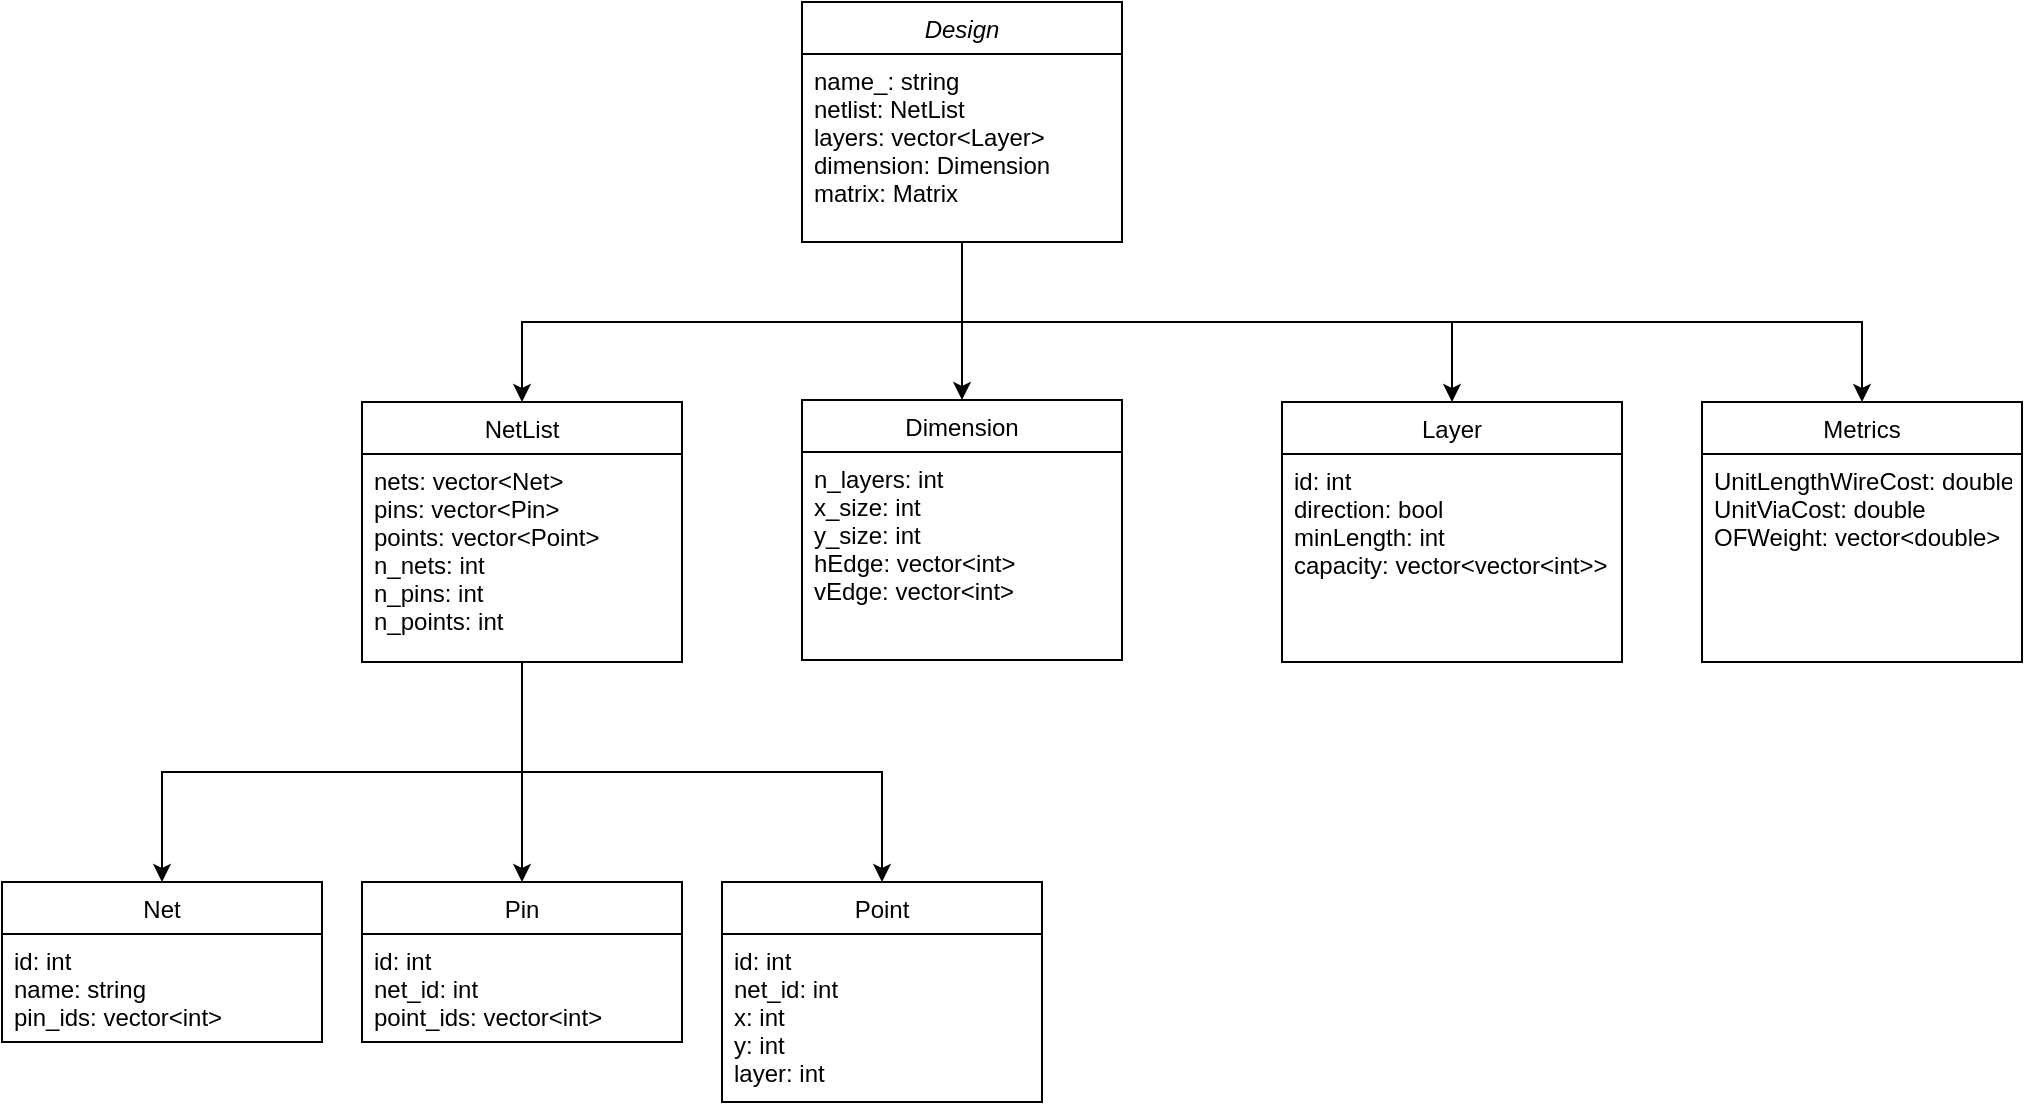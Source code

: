 <mxfile>
    <diagram id="C5RBs43oDa-KdzZeNtuy" name="Loader">
        <mxGraphModel dx="738" dy="569" grid="0" gridSize="10" guides="0" tooltips="0" connect="0" arrows="0" fold="1" page="0" pageScale="1" pageWidth="1169" pageHeight="827" math="0" shadow="0">
            <root>
                <mxCell id="WIyWlLk6GJQsqaUBKTNV-0"/>
                <mxCell id="WIyWlLk6GJQsqaUBKTNV-1" parent="WIyWlLk6GJQsqaUBKTNV-0"/>
                <mxCell id="7_gSfKA-eOeRBkoOO_Rj-0" style="edgeStyle=orthogonalEdgeStyle;rounded=0;orthogonalLoop=1;jettySize=auto;html=1;exitX=0.5;exitY=1;exitDx=0;exitDy=0;entryX=0.5;entryY=0;entryDx=0;entryDy=0;" parent="WIyWlLk6GJQsqaUBKTNV-1" source="zkfFHV4jXpPFQw0GAbJ--0" target="zkfFHV4jXpPFQw0GAbJ--13" edge="1">
                    <mxGeometry relative="1" as="geometry"/>
                </mxCell>
                <mxCell id="7_gSfKA-eOeRBkoOO_Rj-1" style="edgeStyle=orthogonalEdgeStyle;rounded=0;orthogonalLoop=1;jettySize=auto;html=1;exitX=0.5;exitY=1;exitDx=0;exitDy=0;entryX=0.5;entryY=0;entryDx=0;entryDy=0;" parent="WIyWlLk6GJQsqaUBKTNV-1" source="zkfFHV4jXpPFQw0GAbJ--0" target="zkfFHV4jXpPFQw0GAbJ--6" edge="1">
                    <mxGeometry relative="1" as="geometry"/>
                </mxCell>
                <mxCell id="7_gSfKA-eOeRBkoOO_Rj-8" style="edgeStyle=orthogonalEdgeStyle;rounded=0;orthogonalLoop=1;jettySize=auto;html=1;exitX=0.5;exitY=1;exitDx=0;exitDy=0;entryX=0.5;entryY=0;entryDx=0;entryDy=0;" parent="WIyWlLk6GJQsqaUBKTNV-1" source="zkfFHV4jXpPFQw0GAbJ--0" target="7_gSfKA-eOeRBkoOO_Rj-6" edge="1">
                    <mxGeometry relative="1" as="geometry"/>
                </mxCell>
                <mxCell id="zkfFHV4jXpPFQw0GAbJ--0" value="NetList" style="swimlane;fontStyle=0;align=center;verticalAlign=top;childLayout=stackLayout;horizontal=1;startSize=26;horizontalStack=0;resizeParent=1;resizeLast=0;collapsible=1;marginBottom=0;rounded=0;shadow=0;strokeWidth=1;" parent="WIyWlLk6GJQsqaUBKTNV-1" vertex="1">
                    <mxGeometry x="210" y="350" width="160" height="130" as="geometry">
                        <mxRectangle x="230" y="140" width="160" height="26" as="alternateBounds"/>
                    </mxGeometry>
                </mxCell>
                <mxCell id="zkfFHV4jXpPFQw0GAbJ--1" value="nets: vector&lt;Net&gt;&#10;pins: vector&lt;Pin&gt;&#10;points: vector&lt;Point&gt;&#10;n_nets: int&#10;n_pins: int&#10;n_points: int" style="text;align=left;verticalAlign=top;spacingLeft=4;spacingRight=4;overflow=hidden;rotatable=0;points=[[0,0.5],[1,0.5]];portConstraint=eastwest;" parent="zkfFHV4jXpPFQw0GAbJ--0" vertex="1">
                    <mxGeometry y="26" width="160" height="104" as="geometry"/>
                </mxCell>
                <mxCell id="zkfFHV4jXpPFQw0GAbJ--6" value="Net" style="swimlane;fontStyle=0;align=center;verticalAlign=top;childLayout=stackLayout;horizontal=1;startSize=26;horizontalStack=0;resizeParent=1;resizeLast=0;collapsible=1;marginBottom=0;rounded=0;shadow=0;strokeWidth=1;" parent="WIyWlLk6GJQsqaUBKTNV-1" vertex="1">
                    <mxGeometry x="30" y="590" width="160" height="80" as="geometry">
                        <mxRectangle x="130" y="380" width="160" height="26" as="alternateBounds"/>
                    </mxGeometry>
                </mxCell>
                <mxCell id="zkfFHV4jXpPFQw0GAbJ--8" value="id: int&#10;name: string&#10;pin_ids: vector&lt;int&gt;" style="text;align=left;verticalAlign=top;spacingLeft=4;spacingRight=4;overflow=hidden;rotatable=0;points=[[0,0.5],[1,0.5]];portConstraint=eastwest;rounded=0;shadow=0;html=0;" parent="zkfFHV4jXpPFQw0GAbJ--6" vertex="1">
                    <mxGeometry y="26" width="160" height="54" as="geometry"/>
                </mxCell>
                <mxCell id="zkfFHV4jXpPFQw0GAbJ--13" value="Pin" style="swimlane;fontStyle=0;align=center;verticalAlign=top;childLayout=stackLayout;horizontal=1;startSize=26;horizontalStack=0;resizeParent=1;resizeLast=0;collapsible=1;marginBottom=0;rounded=0;shadow=0;strokeWidth=1;" parent="WIyWlLk6GJQsqaUBKTNV-1" vertex="1">
                    <mxGeometry x="210" y="590" width="160" height="80" as="geometry">
                        <mxRectangle x="340" y="380" width="170" height="26" as="alternateBounds"/>
                    </mxGeometry>
                </mxCell>
                <mxCell id="zkfFHV4jXpPFQw0GAbJ--14" value="id: int&#10;net_id: int&#10;point_ids: vector&lt;int&gt;" style="text;align=left;verticalAlign=top;spacingLeft=4;spacingRight=4;overflow=hidden;rotatable=0;points=[[0,0.5],[1,0.5]];portConstraint=eastwest;" parent="zkfFHV4jXpPFQw0GAbJ--13" vertex="1">
                    <mxGeometry y="26" width="160" height="54" as="geometry"/>
                </mxCell>
                <mxCell id="zkfFHV4jXpPFQw0GAbJ--17" value="Metrics" style="swimlane;fontStyle=0;align=center;verticalAlign=top;childLayout=stackLayout;horizontal=1;startSize=26;horizontalStack=0;resizeParent=1;resizeLast=0;collapsible=1;marginBottom=0;rounded=0;shadow=0;strokeWidth=1;" parent="WIyWlLk6GJQsqaUBKTNV-1" vertex="1">
                    <mxGeometry x="880" y="350" width="160" height="130" as="geometry">
                        <mxRectangle x="550" y="140" width="160" height="26" as="alternateBounds"/>
                    </mxGeometry>
                </mxCell>
                <mxCell id="7_gSfKA-eOeRBkoOO_Rj-22" value="UnitLengthWireCost: double&#10;UnitViaCost: double&#10;OFWeight: vector&lt;double&gt;         " style="text;align=left;verticalAlign=top;spacingLeft=4;spacingRight=4;overflow=hidden;rotatable=0;points=[[0,0.5],[1,0.5]];portConstraint=eastwest;" parent="zkfFHV4jXpPFQw0GAbJ--17" vertex="1">
                    <mxGeometry y="26" width="160" height="104" as="geometry"/>
                </mxCell>
                <mxCell id="7_gSfKA-eOeRBkoOO_Rj-6" value="Point" style="swimlane;fontStyle=0;align=center;verticalAlign=top;childLayout=stackLayout;horizontal=1;startSize=26;horizontalStack=0;resizeParent=1;resizeLast=0;collapsible=1;marginBottom=0;rounded=0;shadow=0;strokeWidth=1;" parent="WIyWlLk6GJQsqaUBKTNV-1" vertex="1">
                    <mxGeometry x="390" y="590" width="160" height="110" as="geometry">
                        <mxRectangle x="340" y="380" width="170" height="26" as="alternateBounds"/>
                    </mxGeometry>
                </mxCell>
                <mxCell id="7_gSfKA-eOeRBkoOO_Rj-7" value="id: int&#10;net_id: int&#10;x: int&#10;y: int&#10;layer: int" style="text;align=left;verticalAlign=top;spacingLeft=4;spacingRight=4;overflow=hidden;rotatable=0;points=[[0,0.5],[1,0.5]];portConstraint=eastwest;" parent="7_gSfKA-eOeRBkoOO_Rj-6" vertex="1">
                    <mxGeometry y="26" width="160" height="84" as="geometry"/>
                </mxCell>
                <mxCell id="7_gSfKA-eOeRBkoOO_Rj-19" style="edgeStyle=orthogonalEdgeStyle;rounded=0;orthogonalLoop=1;jettySize=auto;html=1;exitX=0.5;exitY=1;exitDx=0;exitDy=0;entryX=0.5;entryY=0;entryDx=0;entryDy=0;" parent="WIyWlLk6GJQsqaUBKTNV-1" source="7_gSfKA-eOeRBkoOO_Rj-9" target="zkfFHV4jXpPFQw0GAbJ--17" edge="1">
                    <mxGeometry relative="1" as="geometry"/>
                </mxCell>
                <mxCell id="7_gSfKA-eOeRBkoOO_Rj-20" style="edgeStyle=orthogonalEdgeStyle;rounded=0;orthogonalLoop=1;jettySize=auto;html=1;exitX=0.5;exitY=1;exitDx=0;exitDy=0;entryX=0.5;entryY=0;entryDx=0;entryDy=0;" parent="WIyWlLk6GJQsqaUBKTNV-1" source="7_gSfKA-eOeRBkoOO_Rj-9" target="zkfFHV4jXpPFQw0GAbJ--0" edge="1">
                    <mxGeometry relative="1" as="geometry"/>
                </mxCell>
                <mxCell id="7_gSfKA-eOeRBkoOO_Rj-21" style="edgeStyle=orthogonalEdgeStyle;rounded=0;orthogonalLoop=1;jettySize=auto;html=1;exitX=0.5;exitY=1;exitDx=0;exitDy=0;entryX=0.5;entryY=0;entryDx=0;entryDy=0;" parent="WIyWlLk6GJQsqaUBKTNV-1" source="7_gSfKA-eOeRBkoOO_Rj-9" target="7_gSfKA-eOeRBkoOO_Rj-13" edge="1">
                    <mxGeometry relative="1" as="geometry"/>
                </mxCell>
                <mxCell id="7_gSfKA-eOeRBkoOO_Rj-25" style="edgeStyle=orthogonalEdgeStyle;rounded=0;orthogonalLoop=1;jettySize=auto;html=1;entryX=0.5;entryY=0;entryDx=0;entryDy=0;" parent="WIyWlLk6GJQsqaUBKTNV-1" source="7_gSfKA-eOeRBkoOO_Rj-9" target="7_gSfKA-eOeRBkoOO_Rj-23" edge="1">
                    <mxGeometry relative="1" as="geometry">
                        <Array as="points">
                            <mxPoint x="510" y="310"/>
                            <mxPoint x="755" y="310"/>
                        </Array>
                    </mxGeometry>
                </mxCell>
                <mxCell id="7_gSfKA-eOeRBkoOO_Rj-9" value="Design" style="swimlane;fontStyle=2;align=center;verticalAlign=top;childLayout=stackLayout;horizontal=1;startSize=26;horizontalStack=0;resizeParent=1;resizeLast=0;collapsible=1;marginBottom=0;rounded=0;shadow=0;strokeWidth=1;" parent="WIyWlLk6GJQsqaUBKTNV-1" vertex="1">
                    <mxGeometry x="430" y="150" width="160" height="120" as="geometry">
                        <mxRectangle x="430" y="150" width="160" height="26" as="alternateBounds"/>
                    </mxGeometry>
                </mxCell>
                <mxCell id="7_gSfKA-eOeRBkoOO_Rj-10" value="name_: string&#10;netlist: NetList&#10;layers: vector&lt;Layer&gt;&#10;dimension: Dimension&#10;matrix: Matrix&#10;&#10;&#10;" style="text;align=left;verticalAlign=top;spacingLeft=4;spacingRight=4;overflow=hidden;rotatable=0;points=[[0,0.5],[1,0.5]];portConstraint=eastwest;" parent="7_gSfKA-eOeRBkoOO_Rj-9" vertex="1">
                    <mxGeometry y="26" width="160" height="94" as="geometry"/>
                </mxCell>
                <mxCell id="7_gSfKA-eOeRBkoOO_Rj-13" value="Dimension" style="swimlane;fontStyle=0;align=center;verticalAlign=top;childLayout=stackLayout;horizontal=1;startSize=26;horizontalStack=0;resizeParent=1;resizeLast=0;collapsible=1;marginBottom=0;rounded=0;shadow=0;strokeWidth=1;" parent="WIyWlLk6GJQsqaUBKTNV-1" vertex="1">
                    <mxGeometry x="430" y="349" width="160" height="130" as="geometry">
                        <mxRectangle x="550" y="140" width="160" height="26" as="alternateBounds"/>
                    </mxGeometry>
                </mxCell>
                <mxCell id="7_gSfKA-eOeRBkoOO_Rj-14" value="n_layers: int&#10;x_size: int&#10;y_size: int&#10;hEdge: vector&lt;int&gt;&#10;vEdge: vector&lt;int&gt;&#10;" style="text;align=left;verticalAlign=top;spacingLeft=4;spacingRight=4;overflow=hidden;rotatable=0;points=[[0,0.5],[1,0.5]];portConstraint=eastwest;" parent="7_gSfKA-eOeRBkoOO_Rj-13" vertex="1">
                    <mxGeometry y="26" width="160" height="104" as="geometry"/>
                </mxCell>
                <mxCell id="7_gSfKA-eOeRBkoOO_Rj-23" value="Layer" style="swimlane;fontStyle=0;align=center;verticalAlign=top;childLayout=stackLayout;horizontal=1;startSize=26;horizontalStack=0;resizeParent=1;resizeLast=0;collapsible=1;marginBottom=0;rounded=0;shadow=0;strokeWidth=1;" parent="WIyWlLk6GJQsqaUBKTNV-1" vertex="1">
                    <mxGeometry x="670" y="350" width="170" height="130" as="geometry">
                        <mxRectangle x="550" y="140" width="160" height="26" as="alternateBounds"/>
                    </mxGeometry>
                </mxCell>
                <mxCell id="7_gSfKA-eOeRBkoOO_Rj-29" value="id: int&#10;direction: bool&#10;minLength: int&#10;capacity: vector&lt;vector&lt;int&gt;&gt;" style="text;align=left;verticalAlign=top;spacingLeft=4;spacingRight=4;overflow=hidden;rotatable=0;points=[[0,0.5],[1,0.5]];portConstraint=eastwest;" parent="7_gSfKA-eOeRBkoOO_Rj-23" vertex="1">
                    <mxGeometry y="26" width="170" height="104" as="geometry"/>
                </mxCell>
            </root>
        </mxGraphModel>
    </diagram>
    <diagram id="_CBr8Cn0QdF42obfqb1F" name="GlobalRouter">
        <mxGraphModel dx="1138" dy="969" grid="0" gridSize="10" guides="1" tooltips="1" connect="1" arrows="1" fold="1" page="0" pageScale="1" pageWidth="850" pageHeight="1100" math="0" shadow="0">
            <root>
                <mxCell id="0"/>
                <mxCell id="1" parent="0"/>
                <mxCell id="HevTYBSNyxqqAhqlRN5_-1" style="edgeStyle=orthogonalEdgeStyle;rounded=0;orthogonalLoop=1;jettySize=auto;html=1;exitX=0.5;exitY=1;exitDx=0;exitDy=0;entryX=0.5;entryY=0;entryDx=0;entryDy=0;" parent="1" source="HevTYBSNyxqqAhqlRN5_-2" target="n66TMRuZkN7RQtcoLKmF-4" edge="1">
                    <mxGeometry relative="1" as="geometry">
                        <mxPoint x="498" y="63" as="targetPoint"/>
                    </mxGeometry>
                </mxCell>
                <mxCell id="WWrXClFBC-nAK5Uc78w--12" style="edgeStyle=none;html=1;entryX=0.5;entryY=0;entryDx=0;entryDy=0;" parent="1" source="HevTYBSNyxqqAhqlRN5_-2" target="WWrXClFBC-nAK5Uc78w--1" edge="1">
                    <mxGeometry relative="1" as="geometry"/>
                </mxCell>
                <mxCell id="WWrXClFBC-nAK5Uc78w--16" style="edgeStyle=orthogonalEdgeStyle;html=1;entryX=0.5;entryY=0;entryDx=0;entryDy=0;exitX=0.5;exitY=1;exitDx=0;exitDy=0;" parent="1" source="HevTYBSNyxqqAhqlRN5_-2" target="WWrXClFBC-nAK5Uc78w--4" edge="1">
                    <mxGeometry relative="1" as="geometry"/>
                </mxCell>
                <mxCell id="HevTYBSNyxqqAhqlRN5_-2" value="GlobalRouter" style="swimlane;fontStyle=2;align=center;verticalAlign=top;childLayout=stackLayout;horizontal=1;startSize=26;horizontalStack=0;resizeParent=1;resizeLast=0;collapsible=1;marginBottom=0;rounded=0;shadow=0;strokeWidth=1;" parent="1" vertex="1">
                    <mxGeometry x="418" y="-136" width="184" height="107" as="geometry">
                        <mxRectangle x="430" y="150" width="160" height="26" as="alternateBounds"/>
                    </mxGeometry>
                </mxCell>
                <mxCell id="HevTYBSNyxqqAhqlRN5_-3" value="parameters: const Parameters&#10;gridGraph: GridGraph&#10;nets: vector&lt;GRNet&gt; nets&#10;" style="text;align=left;verticalAlign=top;spacingLeft=4;spacingRight=4;overflow=hidden;rotatable=0;points=[[0,0.5],[1,0.5]];portConstraint=eastwest;" parent="HevTYBSNyxqqAhqlRN5_-2" vertex="1">
                    <mxGeometry y="26" width="184" height="80" as="geometry"/>
                </mxCell>
                <mxCell id="n66TMRuZkN7RQtcoLKmF-1" value="GraphEdge" style="swimlane;fontStyle=0;align=center;verticalAlign=top;childLayout=stackLayout;horizontal=1;startSize=26;horizontalStack=0;resizeParent=1;resizeLast=0;collapsible=1;marginBottom=0;rounded=0;shadow=0;strokeWidth=1;" parent="1" vertex="1">
                    <mxGeometry x="-37" y="388" width="160" height="130" as="geometry">
                        <mxRectangle x="550" y="140" width="160" height="26" as="alternateBounds"/>
                    </mxGeometry>
                </mxCell>
                <mxCell id="n66TMRuZkN7RQtcoLKmF-2" value="capacity: double&#10;demand: double&#10;getResource(): double" style="text;align=left;verticalAlign=top;spacingLeft=4;spacingRight=4;overflow=hidden;rotatable=0;points=[[0,0.5],[1,0.5]];portConstraint=eastwest;" parent="n66TMRuZkN7RQtcoLKmF-1" vertex="1">
                    <mxGeometry y="26" width="160" height="104" as="geometry"/>
                </mxCell>
                <mxCell id="n66TMRuZkN7RQtcoLKmF-3" style="edgeStyle=orthogonalEdgeStyle;rounded=0;orthogonalLoop=1;jettySize=auto;html=1;exitX=0.5;exitY=1;exitDx=0;exitDy=0;entryX=0.5;entryY=0;entryDx=0;entryDy=0;" parent="1" source="n66TMRuZkN7RQtcoLKmF-4" target="n66TMRuZkN7RQtcoLKmF-1" edge="1">
                    <mxGeometry relative="1" as="geometry"/>
                </mxCell>
                <mxCell id="n66TMRuZkN7RQtcoLKmF-4" value="GridGraph" style="swimlane;fontStyle=2;align=center;verticalAlign=top;childLayout=stackLayout;horizontal=1;startSize=26;horizontalStack=0;resizeParent=1;resizeLast=0;collapsible=1;marginBottom=0;rounded=0;shadow=0;strokeWidth=1;" parent="1" vertex="1">
                    <mxGeometry x="-150" y="67" width="386" height="239" as="geometry">
                        <mxRectangle x="430" y="150" width="160" height="26" as="alternateBounds"/>
                    </mxGeometry>
                </mxCell>
                <mxCell id="n66TMRuZkN7RQtcoLKmF-5" value="nLayers: unsigned&#10;xSize: unsigned&#10;ySize: unsigned&#10;gridlines: vector&lt;vector&lt;DBU&gt;&gt;&#10;gridCenters: vector&lt;vector&lt;DBU&gt;&gt;&#10;layerDirections: vector&lt;unsigned&gt;&#10;layerMinLengths: vector&lt;DBU&gt;&#10;UnitLengthWireCost: double&#10;UnitViaCost: double&#10;OFWeight: vector&lt;double&gt;&#10;totalLength: DBU&#10;totalNumVias: int&#10;graphEdges: vector&lt;vector&lt;vector&lt;GraphEdge&gt;&gt;&gt;" style="text;align=left;verticalAlign=top;spacingLeft=4;spacingRight=4;overflow=hidden;rotatable=0;points=[[0,0.5],[1,0.5]];portConstraint=eastwest;" parent="n66TMRuZkN7RQtcoLKmF-4" vertex="1">
                    <mxGeometry y="26" width="386" height="211" as="geometry"/>
                </mxCell>
                <mxCell id="dM2PfXPzma0FVHQA6ENl-5" style="edgeStyle=none;html=1;entryX=0.5;entryY=0;entryDx=0;entryDy=0;" parent="1" source="WWrXClFBC-nAK5Uc78w--1" target="dM2PfXPzma0FVHQA6ENl-1" edge="1">
                    <mxGeometry relative="1" as="geometry"/>
                </mxCell>
                <mxCell id="dM2PfXPzma0FVHQA6ENl-6" style="edgeStyle=none;html=1;entryX=0.5;entryY=0;entryDx=0;entryDy=0;" parent="1" source="WWrXClFBC-nAK5Uc78w--1" target="dM2PfXPzma0FVHQA6ENl-3" edge="1">
                    <mxGeometry relative="1" as="geometry"/>
                </mxCell>
                <mxCell id="WWrXClFBC-nAK5Uc78w--1" value="GRNet" style="swimlane;fontStyle=0;align=center;verticalAlign=top;childLayout=stackLayout;horizontal=1;startSize=26;horizontalStack=0;resizeParent=1;resizeLast=0;collapsible=1;marginBottom=0;rounded=0;shadow=0;strokeWidth=1;" parent="1" vertex="1">
                    <mxGeometry x="368" y="67" width="284" height="130" as="geometry">
                        <mxRectangle x="550" y="140" width="160" height="26" as="alternateBounds"/>
                    </mxGeometry>
                </mxCell>
                <mxCell id="WWrXClFBC-nAK5Uc78w--2" value="index: int &#10;name: string&#10;pinAccessPoints: vector&lt;vector&lt;GRPoint&gt;&gt;&#10;boundingBox: utils::BoxT&lt;int&gt;&#10;routingTree: std::shared_ptr&lt;GRTreeNode&gt;" style="text;align=left;verticalAlign=top;spacingLeft=4;spacingRight=4;overflow=hidden;rotatable=0;points=[[0,0.5],[1,0.5]];portConstraint=eastwest;" parent="WWrXClFBC-nAK5Uc78w--1" vertex="1">
                    <mxGeometry y="26" width="284" height="104" as="geometry"/>
                </mxCell>
                <mxCell id="WWrXClFBC-nAK5Uc78w--4" value="Parameters" style="swimlane;fontStyle=0;align=center;verticalAlign=top;childLayout=stackLayout;horizontal=1;startSize=26;horizontalStack=0;resizeParent=1;resizeLast=0;collapsible=1;marginBottom=0;rounded=0;shadow=0;strokeWidth=1;" parent="1" vertex="1">
                    <mxGeometry x="726" y="67" width="284" height="130" as="geometry">
                        <mxRectangle x="550" y="140" width="160" height="26" as="alternateBounds"/>
                    </mxGeometry>
                </mxCell>
                <mxCell id="WWrXClFBC-nAK5Uc78w--5" value="index: int &#10;name: string&#10;pinAccessPoints: vector&lt;vector&lt;GRPoint&gt;&gt;&#10;boundingBox: utils::BoxT&lt;int&gt;&#10;routingTree: std::shared_ptr&lt;GRTreeNode&gt;" style="text;align=left;verticalAlign=top;spacingLeft=4;spacingRight=4;overflow=hidden;rotatable=0;points=[[0,0.5],[1,0.5]];portConstraint=eastwest;" parent="WWrXClFBC-nAK5Uc78w--4" vertex="1">
                    <mxGeometry y="26" width="284" height="104" as="geometry"/>
                </mxCell>
                <mxCell id="dM2PfXPzma0FVHQA6ENl-1" value="GRPoint" style="swimlane;fontStyle=0;align=center;verticalAlign=top;childLayout=stackLayout;horizontal=1;startSize=26;horizontalStack=0;resizeParent=1;resizeLast=0;collapsible=1;marginBottom=0;rounded=0;shadow=0;strokeWidth=1;" parent="1" vertex="1">
                    <mxGeometry x="270" y="284" width="211" height="130" as="geometry">
                        <mxRectangle x="550" y="140" width="160" height="26" as="alternateBounds"/>
                    </mxGeometry>
                </mxCell>
                <mxCell id="dM2PfXPzma0FVHQA6ENl-2" value="utils::PointT&lt;int&gt;(base)  x: int, y: int&#10;layerIdx: int" style="text;align=left;verticalAlign=top;spacingLeft=4;spacingRight=4;overflow=hidden;rotatable=0;points=[[0,0.5],[1,0.5]];portConstraint=eastwest;" parent="dM2PfXPzma0FVHQA6ENl-1" vertex="1">
                    <mxGeometry y="26" width="211" height="104" as="geometry"/>
                </mxCell>
                <mxCell id="dM2PfXPzma0FVHQA6ENl-3" value="GRTreeNode" style="swimlane;fontStyle=0;align=center;verticalAlign=top;childLayout=stackLayout;horizontal=1;startSize=26;horizontalStack=0;resizeParent=1;resizeLast=0;collapsible=1;marginBottom=0;rounded=0;shadow=0;strokeWidth=1;" parent="1" vertex="1">
                    <mxGeometry x="496" y="284" width="284" height="130" as="geometry">
                        <mxRectangle x="550" y="140" width="160" height="26" as="alternateBounds"/>
                    </mxGeometry>
                </mxCell>
                <mxCell id="dM2PfXPzma0FVHQA6ENl-4" value="GRPoint(l, _x, _y) l: int, x: int, y: int&#10;children: vector&lt;std::shared_ptr&lt;GRTreeNode&gt;&gt;" style="text;align=left;verticalAlign=top;spacingLeft=4;spacingRight=4;overflow=hidden;rotatable=0;points=[[0,0.5],[1,0.5]];portConstraint=eastwest;" parent="dM2PfXPzma0FVHQA6ENl-3" vertex="1">
                    <mxGeometry y="26" width="284" height="104" as="geometry"/>
                </mxCell>
            </root>
        </mxGraphModel>
    </diagram>
    <diagram id="TTQa5VEr6ZDeAb4FRWz5" name="Flowchart">
        <mxGraphModel dx="738" dy="292" grid="0" gridSize="10" guides="1" tooltips="1" connect="1" arrows="1" fold="1" page="1" pageScale="1" pageWidth="850" pageHeight="1100" math="0" shadow="0">
            <root>
                <mxCell id="0"/>
                <mxCell id="1" parent="0"/>
                <mxCell id="gcKfTOr0ZRm3SLbJAiHh-23" style="edgeStyle=elbowEdgeStyle;rounded=0;orthogonalLoop=1;jettySize=auto;elbow=vertical;html=1;entryX=0.5;entryY=0;entryDx=0;entryDy=0;" parent="1" source="bZS4EHqbZC5acI7CX3TS-1" target="3Zo3bvqQ_R4gQQQ-uUqz-1" edge="1">
                    <mxGeometry relative="1" as="geometry"/>
                </mxCell>
                <mxCell id="bZS4EHqbZC5acI7CX3TS-1" value="Routing Resource File" style="shape=document;whiteSpace=wrap;html=1;boundedLbl=1;fontFamily=Times New Roman;fontSize=12;strokeWidth=1.3;strokeColor=#000000;" parent="1" vertex="1">
                    <mxGeometry x="232" y="100" width="143" height="40" as="geometry"/>
                </mxCell>
                <mxCell id="gcKfTOr0ZRm3SLbJAiHh-11" value="Pattern Routing" style="swimlane;fillColor=#FFF2CC;strokeColor=#000000;fontFamily=Times New Roman;fontSize=12;strokeWidth=1.3;swimlaneFillColor=#FFF2CC;fontStyle=0;align=left;swimlaneLine=0;" parent="1" vertex="1">
                    <mxGeometry x="282" y="221" width="200" height="200" as="geometry"/>
                </mxCell>
                <mxCell id="3Zo3bvqQ_R4gQQQ-uUqz-8" style="edgeStyle=none;html=1;exitX=0.5;exitY=1;exitDx=0;exitDy=0;entryX=0.5;entryY=0;entryDx=0;entryDy=0;" edge="1" parent="gcKfTOr0ZRm3SLbJAiHh-11" source="3Zo3bvqQ_R4gQQQ-uUqz-1" target="3Zo3bvqQ_R4gQQQ-uUqz-5">
                    <mxGeometry relative="1" as="geometry"/>
                </mxCell>
                <mxCell id="3Zo3bvqQ_R4gQQQ-uUqz-1" value="Construct Steiner Tree" style="rounded=0;whiteSpace=wrap;html=1;fontFamily=Times New Roman;fillColor=#FFCC99;strokeColor=#000000;strokeWidth=1.3;" vertex="1" parent="gcKfTOr0ZRm3SLbJAiHh-11">
                    <mxGeometry x="42.5" y="26" width="115" height="24" as="geometry"/>
                </mxCell>
                <mxCell id="3Zo3bvqQ_R4gQQQ-uUqz-5" value="Construct Steiner Tree" style="rounded=0;whiteSpace=wrap;html=1;fontFamily=Times New Roman;fillColor=#FFCC99;strokeColor=#000000;strokeWidth=1.3;" vertex="1" parent="gcKfTOr0ZRm3SLbJAiHh-11">
                    <mxGeometry x="42.5" y="63" width="115" height="24" as="geometry"/>
                </mxCell>
                <mxCell id="gcKfTOr0ZRm3SLbJAiHh-22" style="edgeStyle=elbowEdgeStyle;rounded=0;orthogonalLoop=1;jettySize=auto;elbow=vertical;html=1;entryX=0.5;entryY=0;entryDx=0;entryDy=0;" parent="1" source="gcKfTOr0ZRm3SLbJAiHh-16" target="3Zo3bvqQ_R4gQQQ-uUqz-1" edge="1">
                    <mxGeometry relative="1" as="geometry"/>
                </mxCell>
                <mxCell id="gcKfTOr0ZRm3SLbJAiHh-16" value="Net Information File" style="shape=document;whiteSpace=wrap;html=1;boundedLbl=1;fontFamily=Times New Roman;fontSize=12;strokeWidth=1.3;strokeColor=#000000;" parent="1" vertex="1">
                    <mxGeometry x="398" y="100" width="143" height="40" as="geometry"/>
                </mxCell>
                <mxCell id="62jqg8gx12vuVnpl0LK5-1" style="edgeStyle=none;html=1;entryX=0.5;entryY=0;entryDx=0;entryDy=0;" parent="1" source="gcKfTOr0ZRm3SLbJAiHh-24" target="gcKfTOr0ZRm3SLbJAiHh-25" edge="1">
                    <mxGeometry relative="1" as="geometry"/>
                </mxCell>
                <mxCell id="gcKfTOr0ZRm3SLbJAiHh-24" value="Pattern Routing with Detour" style="swimlane;fillColor=#FFF2CC;strokeColor=#000000;fontFamily=Times New Roman;fontSize=12;strokeWidth=1.3;swimlaneFillColor=#FFF2CC;fontStyle=0;align=left;swimlaneLine=0;" parent="1" vertex="1">
                    <mxGeometry x="282" y="450" width="200" height="200" as="geometry"/>
                </mxCell>
                <mxCell id="gcKfTOr0ZRm3SLbJAiHh-25" value="Routing Result" style="shape=document;whiteSpace=wrap;html=1;boundedLbl=1;fontFamily=Times New Roman;fontSize=12;strokeWidth=1.3;strokeColor=#000000;" parent="1" vertex="1">
                    <mxGeometry x="310.5" y="704" width="143" height="40" as="geometry"/>
                </mxCell>
                <mxCell id="3Zo3bvqQ_R4gQQQ-uUqz-6" value="Construct Steiner Tree" style="rounded=0;whiteSpace=wrap;html=1;fontFamily=Times New Roman;fillColor=#FFCC99;strokeColor=#000000;strokeWidth=1.3;" vertex="1" parent="1">
                    <mxGeometry x="524" y="283" width="115" height="24" as="geometry"/>
                </mxCell>
                <mxCell id="3Zo3bvqQ_R4gQQQ-uUqz-7" value="Construct Steiner Tree" style="rounded=0;whiteSpace=wrap;html=1;fontFamily=Times New Roman;fillColor=#FFCC99;strokeColor=#000000;strokeWidth=1.3;" vertex="1" parent="1">
                    <mxGeometry x="524" y="333" width="115" height="24" as="geometry"/>
                </mxCell>
            </root>
        </mxGraphModel>
    </diagram>
</mxfile>